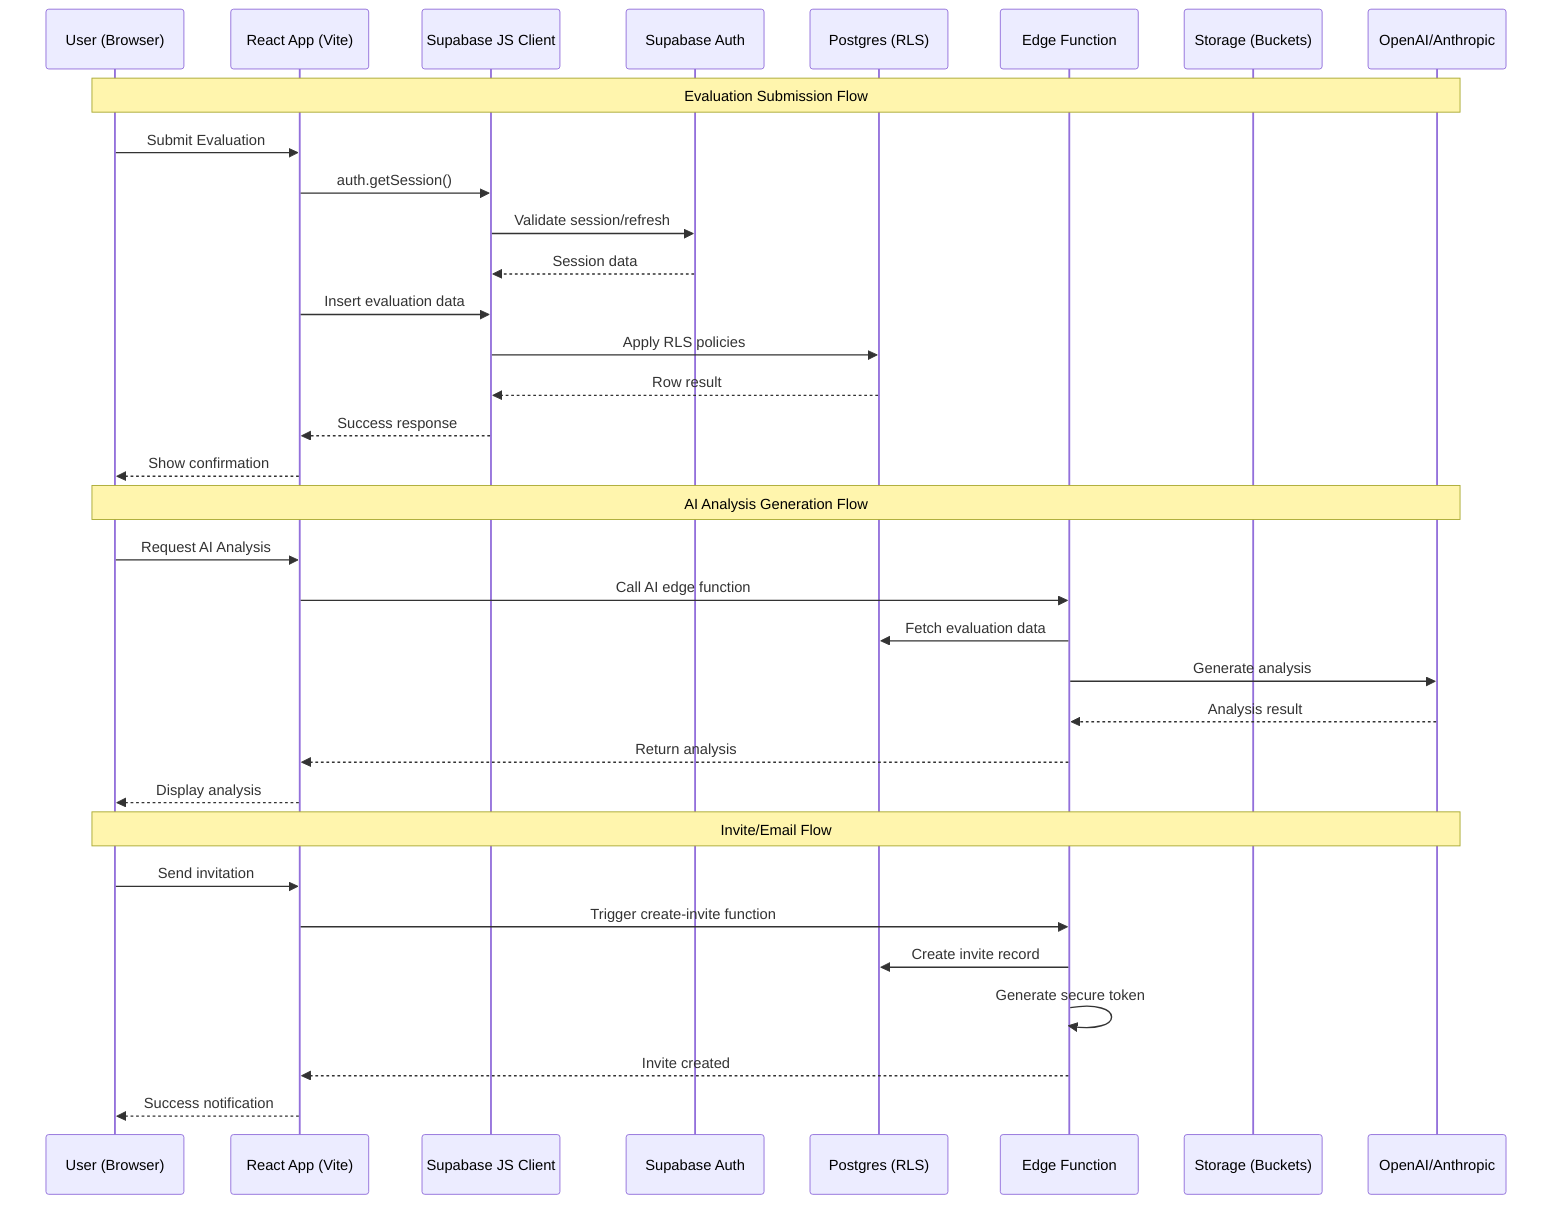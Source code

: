 sequenceDiagram
  participant U as User (Browser)
  participant FE as React App (Vite)
  participant SB as Supabase JS Client
  participant AUTH as Supabase Auth
  participant DB as Postgres (RLS)
  participant EF as Edge Function
  participant ST as Storage (Buckets)
  participant AI as OpenAI/Anthropic

  Note over U,AI: Evaluation Submission Flow
  U->>FE: Submit Evaluation
  FE->>SB: auth.getSession()
  SB->>AUTH: Validate session/refresh
  AUTH-->>SB: Session data
  FE->>SB: Insert evaluation data
  SB->>DB: Apply RLS policies
  DB-->>SB: Row result
  SB-->>FE: Success response
  FE-->>U: Show confirmation

  Note over U,AI: AI Analysis Generation Flow
  U->>FE: Request AI Analysis
  FE->>EF: Call AI edge function
  EF->>DB: Fetch evaluation data
  EF->>AI: Generate analysis
  AI-->>EF: Analysis result
  EF-->>FE: Return analysis
  FE-->>U: Display analysis

  Note over U,AI: Invite/Email Flow
  U->>FE: Send invitation
  FE->>EF: Trigger create-invite function
  EF->>DB: Create invite record
  EF->>EF: Generate secure token
  EF-->>FE: Invite created
  FE-->>U: Success notification